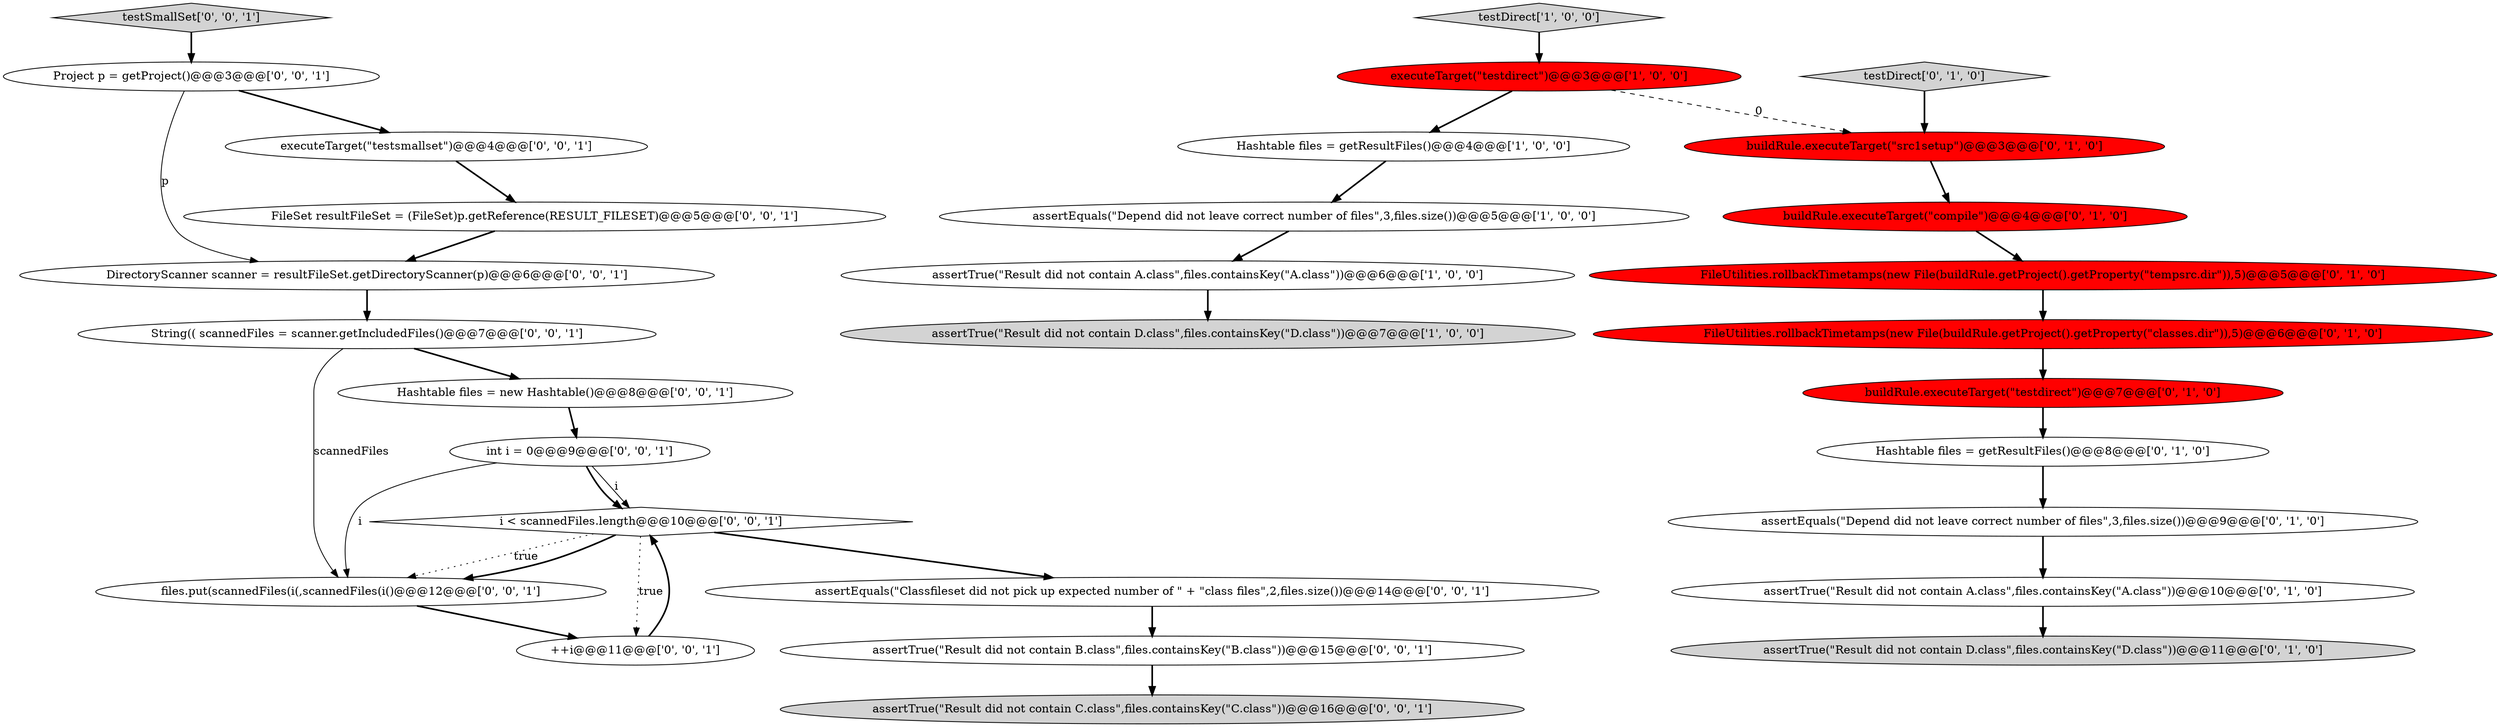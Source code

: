 digraph {
22 [style = filled, label = "i < scannedFiles.length@@@10@@@['0', '0', '1']", fillcolor = white, shape = diamond image = "AAA0AAABBB3BBB"];
8 [style = filled, label = "Hashtable files = getResultFiles()@@@8@@@['0', '1', '0']", fillcolor = white, shape = ellipse image = "AAA0AAABBB2BBB"];
1 [style = filled, label = "executeTarget(\"testdirect\")@@@3@@@['1', '0', '0']", fillcolor = red, shape = ellipse image = "AAA1AAABBB1BBB"];
4 [style = filled, label = "assertTrue(\"Result did not contain D.class\",files.containsKey(\"D.class\"))@@@7@@@['1', '0', '0']", fillcolor = lightgray, shape = ellipse image = "AAA0AAABBB1BBB"];
6 [style = filled, label = "FileUtilities.rollbackTimetamps(new File(buildRule.getProject().getProperty(\"classes.dir\")),5)@@@6@@@['0', '1', '0']", fillcolor = red, shape = ellipse image = "AAA1AAABBB2BBB"];
3 [style = filled, label = "testDirect['1', '0', '0']", fillcolor = lightgray, shape = diamond image = "AAA0AAABBB1BBB"];
28 [style = filled, label = "files.put(scannedFiles(i(,scannedFiles(i()@@@12@@@['0', '0', '1']", fillcolor = white, shape = ellipse image = "AAA0AAABBB3BBB"];
29 [style = filled, label = "DirectoryScanner scanner = resultFileSet.getDirectoryScanner(p)@@@6@@@['0', '0', '1']", fillcolor = white, shape = ellipse image = "AAA0AAABBB3BBB"];
9 [style = filled, label = "assertTrue(\"Result did not contain A.class\",files.containsKey(\"A.class\"))@@@10@@@['0', '1', '0']", fillcolor = white, shape = ellipse image = "AAA0AAABBB2BBB"];
14 [style = filled, label = "assertTrue(\"Result did not contain D.class\",files.containsKey(\"D.class\"))@@@11@@@['0', '1', '0']", fillcolor = lightgray, shape = ellipse image = "AAA0AAABBB2BBB"];
16 [style = filled, label = "Hashtable files = new Hashtable()@@@8@@@['0', '0', '1']", fillcolor = white, shape = ellipse image = "AAA0AAABBB3BBB"];
20 [style = filled, label = "testSmallSet['0', '0', '1']", fillcolor = lightgray, shape = diamond image = "AAA0AAABBB3BBB"];
10 [style = filled, label = "testDirect['0', '1', '0']", fillcolor = lightgray, shape = diamond image = "AAA0AAABBB2BBB"];
17 [style = filled, label = "executeTarget(\"testsmallset\")@@@4@@@['0', '0', '1']", fillcolor = white, shape = ellipse image = "AAA0AAABBB3BBB"];
25 [style = filled, label = "assertTrue(\"Result did not contain B.class\",files.containsKey(\"B.class\"))@@@15@@@['0', '0', '1']", fillcolor = white, shape = ellipse image = "AAA0AAABBB3BBB"];
18 [style = filled, label = "FileSet resultFileSet = (FileSet)p.getReference(RESULT_FILESET)@@@5@@@['0', '0', '1']", fillcolor = white, shape = ellipse image = "AAA0AAABBB3BBB"];
26 [style = filled, label = "Project p = getProject()@@@3@@@['0', '0', '1']", fillcolor = white, shape = ellipse image = "AAA0AAABBB3BBB"];
13 [style = filled, label = "assertEquals(\"Depend did not leave correct number of files\",3,files.size())@@@9@@@['0', '1', '0']", fillcolor = white, shape = ellipse image = "AAA0AAABBB2BBB"];
23 [style = filled, label = "int i = 0@@@9@@@['0', '0', '1']", fillcolor = white, shape = ellipse image = "AAA0AAABBB3BBB"];
12 [style = filled, label = "FileUtilities.rollbackTimetamps(new File(buildRule.getProject().getProperty(\"tempsrc.dir\")),5)@@@5@@@['0', '1', '0']", fillcolor = red, shape = ellipse image = "AAA1AAABBB2BBB"];
24 [style = filled, label = "++i@@@11@@@['0', '0', '1']", fillcolor = white, shape = ellipse image = "AAA0AAABBB3BBB"];
7 [style = filled, label = "buildRule.executeTarget(\"src1setup\")@@@3@@@['0', '1', '0']", fillcolor = red, shape = ellipse image = "AAA1AAABBB2BBB"];
2 [style = filled, label = "assertEquals(\"Depend did not leave correct number of files\",3,files.size())@@@5@@@['1', '0', '0']", fillcolor = white, shape = ellipse image = "AAA0AAABBB1BBB"];
27 [style = filled, label = "assertTrue(\"Result did not contain C.class\",files.containsKey(\"C.class\"))@@@16@@@['0', '0', '1']", fillcolor = lightgray, shape = ellipse image = "AAA0AAABBB3BBB"];
15 [style = filled, label = "buildRule.executeTarget(\"testdirect\")@@@7@@@['0', '1', '0']", fillcolor = red, shape = ellipse image = "AAA1AAABBB2BBB"];
19 [style = filled, label = "String(( scannedFiles = scanner.getIncludedFiles()@@@7@@@['0', '0', '1']", fillcolor = white, shape = ellipse image = "AAA0AAABBB3BBB"];
5 [style = filled, label = "assertTrue(\"Result did not contain A.class\",files.containsKey(\"A.class\"))@@@6@@@['1', '0', '0']", fillcolor = white, shape = ellipse image = "AAA0AAABBB1BBB"];
0 [style = filled, label = "Hashtable files = getResultFiles()@@@4@@@['1', '0', '0']", fillcolor = white, shape = ellipse image = "AAA0AAABBB1BBB"];
11 [style = filled, label = "buildRule.executeTarget(\"compile\")@@@4@@@['0', '1', '0']", fillcolor = red, shape = ellipse image = "AAA1AAABBB2BBB"];
21 [style = filled, label = "assertEquals(\"Classfileset did not pick up expected number of \" + \"class files\",2,files.size())@@@14@@@['0', '0', '1']", fillcolor = white, shape = ellipse image = "AAA0AAABBB3BBB"];
23->28 [style = solid, label="i"];
7->11 [style = bold, label=""];
3->1 [style = bold, label=""];
26->17 [style = bold, label=""];
20->26 [style = bold, label=""];
0->2 [style = bold, label=""];
22->21 [style = bold, label=""];
22->28 [style = dotted, label="true"];
23->22 [style = solid, label="i"];
11->12 [style = bold, label=""];
22->28 [style = bold, label=""];
19->28 [style = solid, label="scannedFiles"];
1->0 [style = bold, label=""];
16->23 [style = bold, label=""];
21->25 [style = bold, label=""];
22->24 [style = dotted, label="true"];
12->6 [style = bold, label=""];
24->22 [style = bold, label=""];
10->7 [style = bold, label=""];
6->15 [style = bold, label=""];
19->16 [style = bold, label=""];
25->27 [style = bold, label=""];
18->29 [style = bold, label=""];
23->22 [style = bold, label=""];
29->19 [style = bold, label=""];
5->4 [style = bold, label=""];
9->14 [style = bold, label=""];
28->24 [style = bold, label=""];
13->9 [style = bold, label=""];
1->7 [style = dashed, label="0"];
26->29 [style = solid, label="p"];
15->8 [style = bold, label=""];
17->18 [style = bold, label=""];
8->13 [style = bold, label=""];
2->5 [style = bold, label=""];
}
